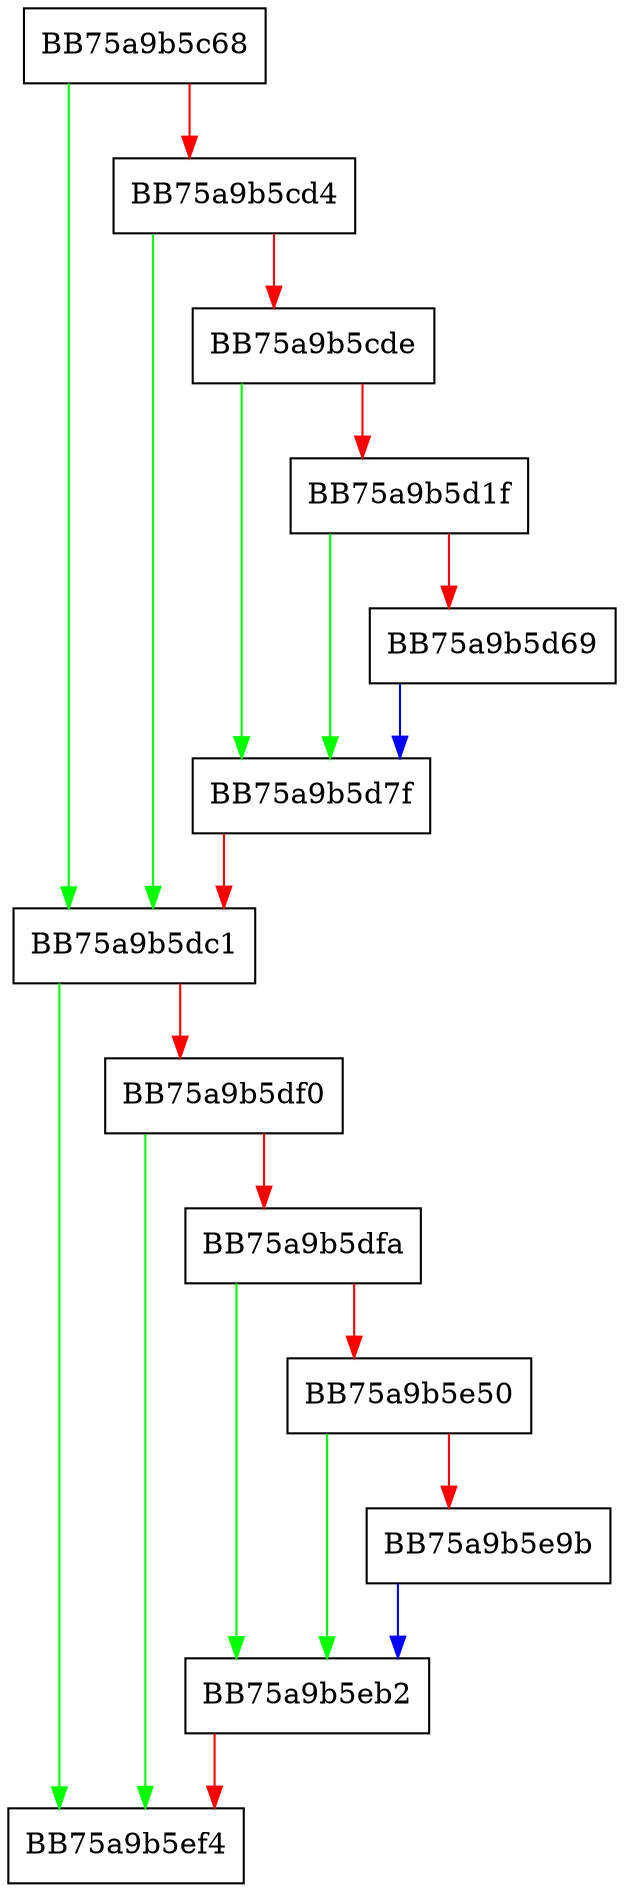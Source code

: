 digraph _running_time_check {
  node [shape="box"];
  graph [splines=ortho];
  BB75a9b5c68 -> BB75a9b5dc1 [color="green"];
  BB75a9b5c68 -> BB75a9b5cd4 [color="red"];
  BB75a9b5cd4 -> BB75a9b5dc1 [color="green"];
  BB75a9b5cd4 -> BB75a9b5cde [color="red"];
  BB75a9b5cde -> BB75a9b5d7f [color="green"];
  BB75a9b5cde -> BB75a9b5d1f [color="red"];
  BB75a9b5d1f -> BB75a9b5d7f [color="green"];
  BB75a9b5d1f -> BB75a9b5d69 [color="red"];
  BB75a9b5d69 -> BB75a9b5d7f [color="blue"];
  BB75a9b5d7f -> BB75a9b5dc1 [color="red"];
  BB75a9b5dc1 -> BB75a9b5ef4 [color="green"];
  BB75a9b5dc1 -> BB75a9b5df0 [color="red"];
  BB75a9b5df0 -> BB75a9b5ef4 [color="green"];
  BB75a9b5df0 -> BB75a9b5dfa [color="red"];
  BB75a9b5dfa -> BB75a9b5eb2 [color="green"];
  BB75a9b5dfa -> BB75a9b5e50 [color="red"];
  BB75a9b5e50 -> BB75a9b5eb2 [color="green"];
  BB75a9b5e50 -> BB75a9b5e9b [color="red"];
  BB75a9b5e9b -> BB75a9b5eb2 [color="blue"];
  BB75a9b5eb2 -> BB75a9b5ef4 [color="red"];
}